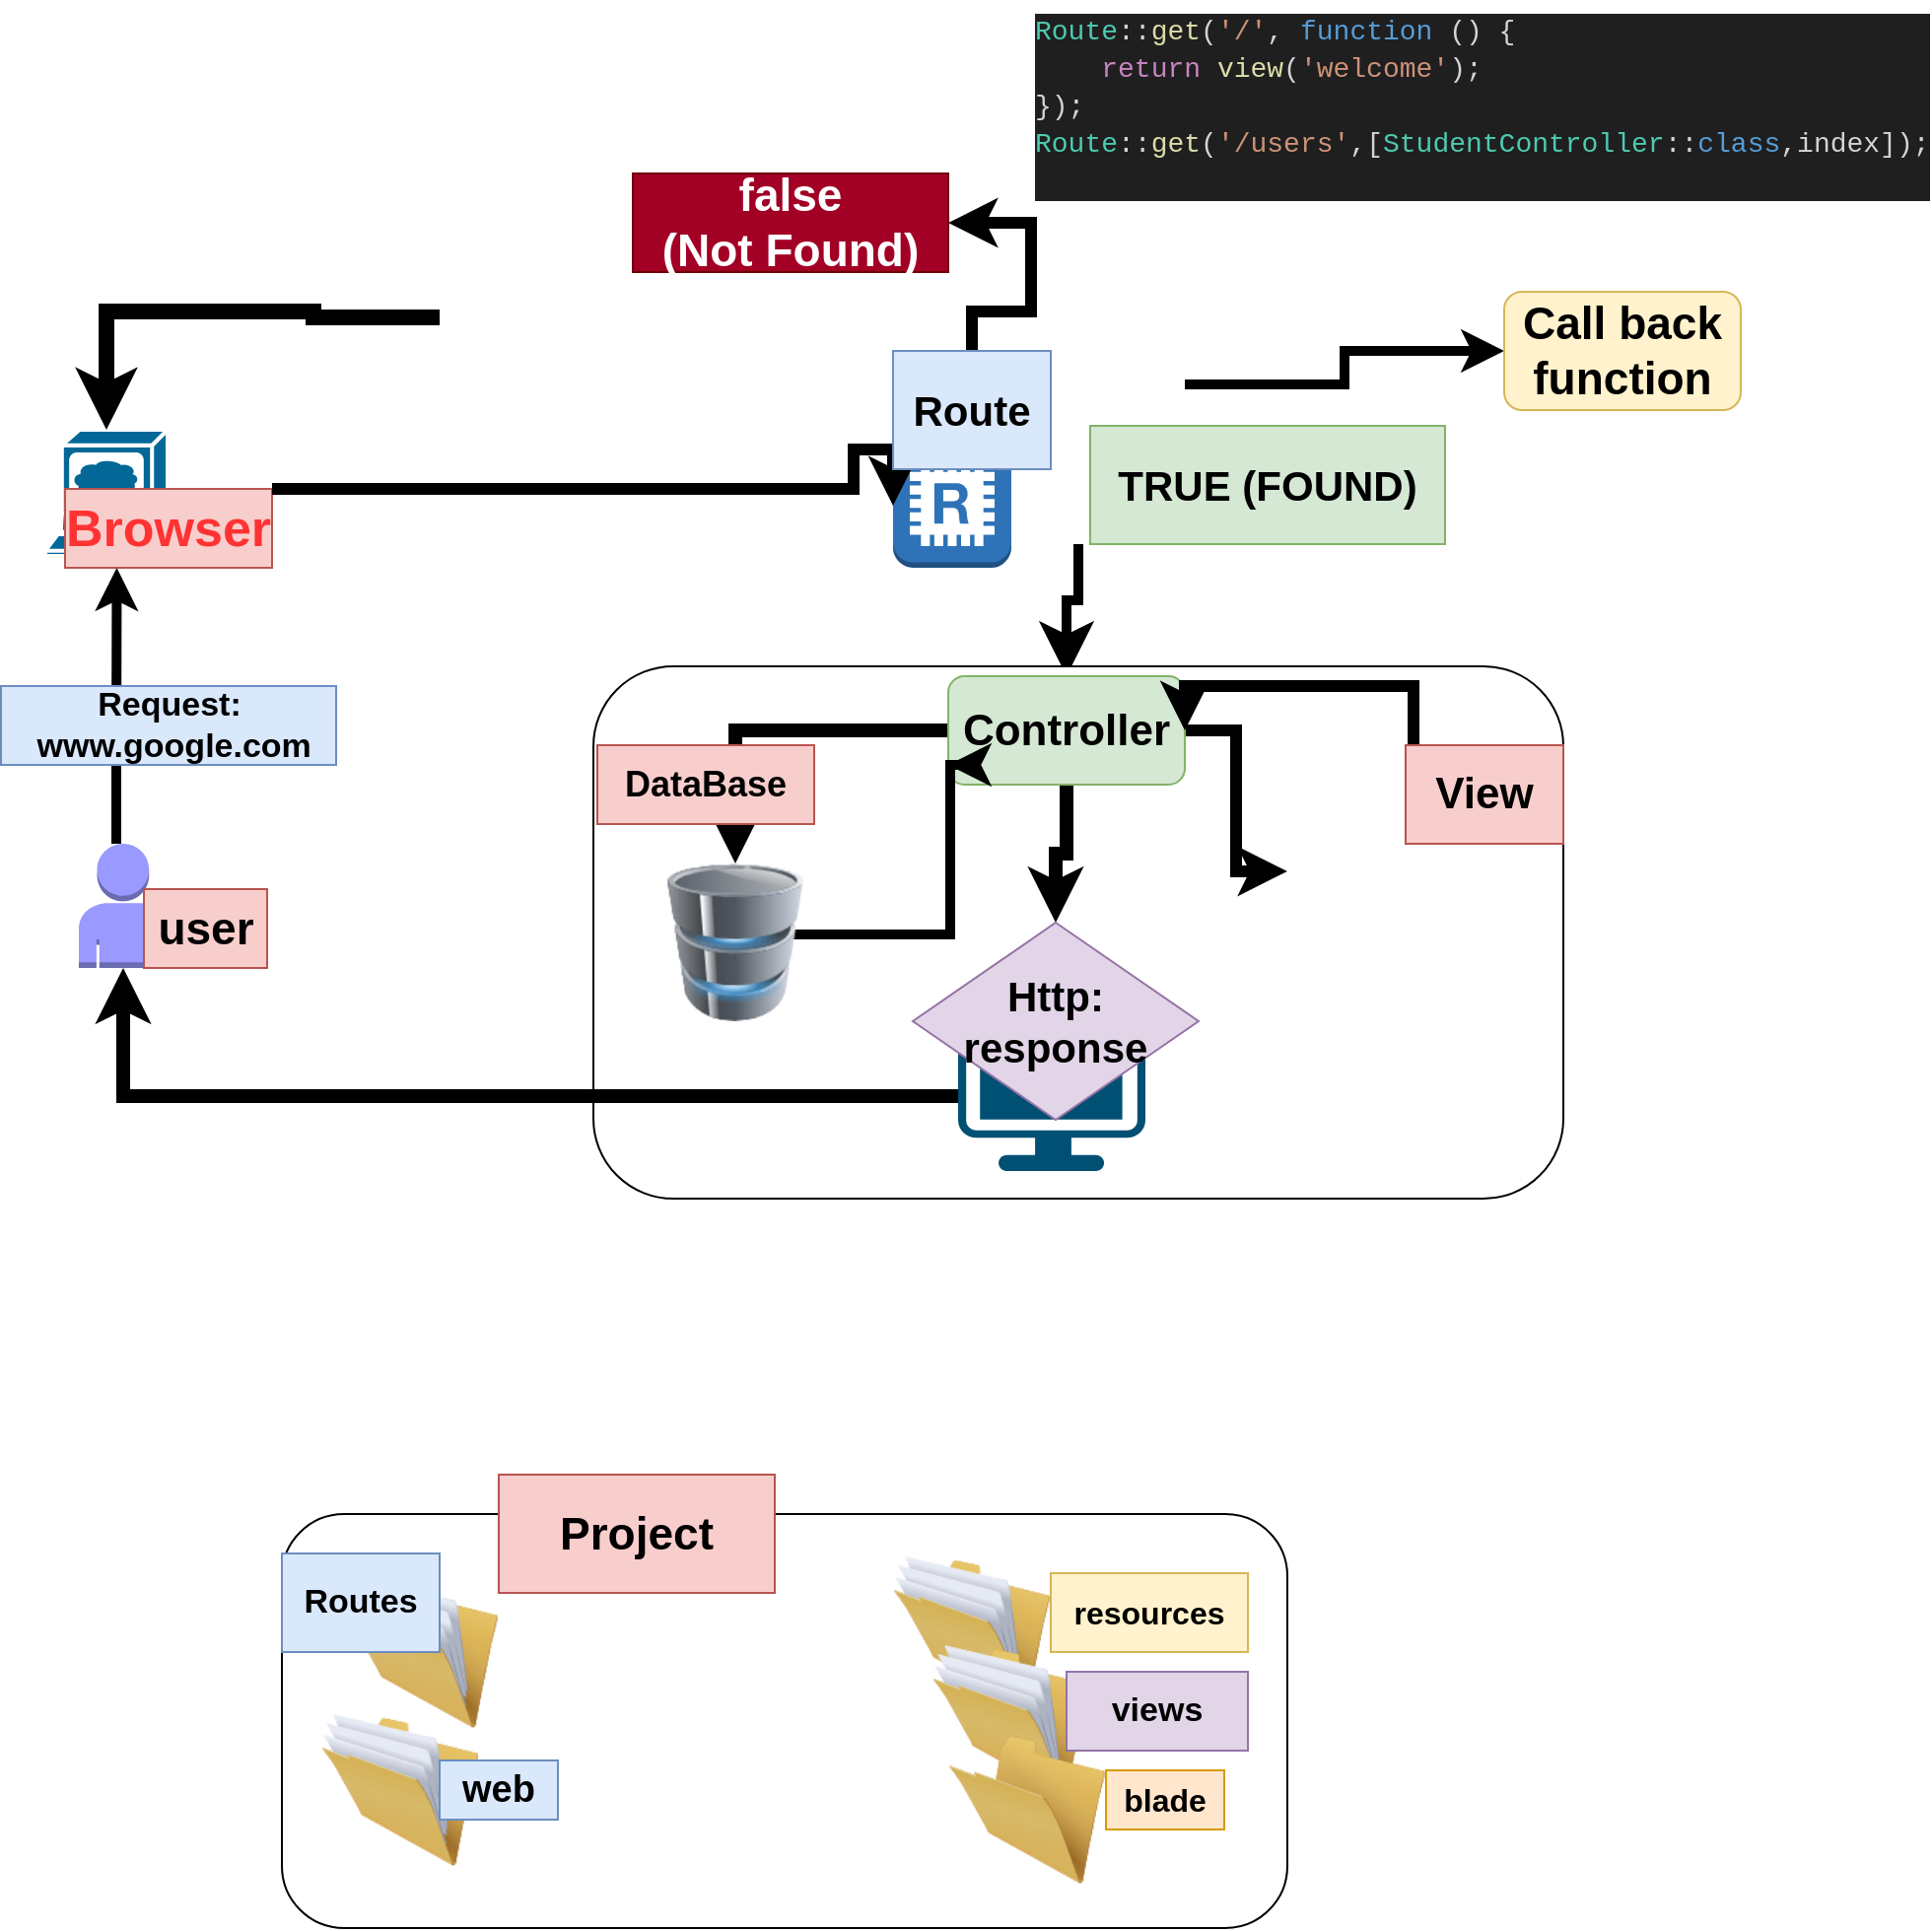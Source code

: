 <mxfile version="24.7.7">
  <diagram name="Page-1" id="93_5bi3Yo0tV4qI6xVnK">
    <mxGraphModel dx="1050" dy="530" grid="1" gridSize="10" guides="1" tooltips="1" connect="1" arrows="1" fold="1" page="1" pageScale="1" pageWidth="2339" pageHeight="3300" math="0" shadow="0">
      <root>
        <mxCell id="0" />
        <mxCell id="1" parent="0" />
        <mxCell id="EkXWdGJMB2mvaw71ddWZ-5" style="edgeStyle=orthogonalEdgeStyle;rounded=0;orthogonalLoop=1;jettySize=auto;html=1;entryX=0.25;entryY=1;entryDx=0;entryDy=0;strokeWidth=5;" edge="1" parent="1" source="EkXWdGJMB2mvaw71ddWZ-2" target="EkXWdGJMB2mvaw71ddWZ-4">
          <mxGeometry relative="1" as="geometry">
            <Array as="points">
              <mxPoint x="76" y="400" />
              <mxPoint x="76" y="400" />
            </Array>
          </mxGeometry>
        </mxCell>
        <mxCell id="EkXWdGJMB2mvaw71ddWZ-2" value="" style="outlineConnect=0;dashed=0;verticalLabelPosition=bottom;verticalAlign=top;align=center;html=1;shape=mxgraph.aws3.user;fillColor=#9999FF;gradientColor=none;" vertex="1" parent="1">
          <mxGeometry x="57" y="440" width="45" height="63" as="geometry" />
        </mxCell>
        <mxCell id="EkXWdGJMB2mvaw71ddWZ-3" value="" style="shape=mxgraph.cisco.computers_and_peripherals.web_browser;html=1;pointerEvents=1;dashed=0;fillColor=#036897;strokeColor=#ffffff;strokeWidth=2;verticalLabelPosition=bottom;verticalAlign=top;align=center;outlineConnect=0;" vertex="1" parent="1">
          <mxGeometry x="40" y="230" width="62" height="64" as="geometry" />
        </mxCell>
        <mxCell id="EkXWdGJMB2mvaw71ddWZ-4" value="&lt;font size=&quot;1&quot; color=&quot;#ff3333&quot; style=&quot;&quot;&gt;&lt;b style=&quot;font-size: 26px;&quot;&gt;Browser&lt;/b&gt;&lt;/font&gt;" style="text;html=1;align=center;verticalAlign=middle;whiteSpace=wrap;rounded=0;fillColor=#f8cecc;strokeColor=#b85450;" vertex="1" parent="1">
          <mxGeometry x="50" y="260" width="105" height="40" as="geometry" />
        </mxCell>
        <mxCell id="EkXWdGJMB2mvaw71ddWZ-6" value="&lt;font style=&quot;font-size: 17px;&quot;&gt;&lt;b&gt;Request:&lt;/b&gt;&lt;/font&gt;&lt;div&gt;&lt;font style=&quot;font-size: 17px;&quot;&gt;&lt;b&gt;&amp;nbsp;www.google.com&lt;/b&gt;&lt;/font&gt;&lt;/div&gt;" style="text;html=1;align=center;verticalAlign=middle;whiteSpace=wrap;rounded=0;fillColor=#dae8fc;strokeColor=#6c8ebf;" vertex="1" parent="1">
          <mxGeometry x="17.5" y="360" width="170" height="40" as="geometry" />
        </mxCell>
        <mxCell id="EkXWdGJMB2mvaw71ddWZ-7" value="" style="outlineConnect=0;dashed=0;verticalLabelPosition=bottom;verticalAlign=top;align=center;html=1;shape=mxgraph.aws3.redis;fillColor=#2E73B8;gradientColor=none;" vertex="1" parent="1">
          <mxGeometry x="470" y="237" width="60" height="63" as="geometry" />
        </mxCell>
        <mxCell id="EkXWdGJMB2mvaw71ddWZ-12" style="edgeStyle=orthogonalEdgeStyle;rounded=0;orthogonalLoop=1;jettySize=auto;html=1;strokeWidth=5;exitX=1;exitY=0.25;exitDx=0;exitDy=0;" edge="1" parent="1" source="EkXWdGJMB2mvaw71ddWZ-8" target="EkXWdGJMB2mvaw71ddWZ-11">
          <mxGeometry relative="1" as="geometry" />
        </mxCell>
        <mxCell id="EkXWdGJMB2mvaw71ddWZ-16" style="edgeStyle=orthogonalEdgeStyle;rounded=0;orthogonalLoop=1;jettySize=auto;html=1;entryX=0.5;entryY=0;entryDx=0;entryDy=0;endSize=12;startSize=10;strokeWidth=5;" edge="1" parent="1" source="EkXWdGJMB2mvaw71ddWZ-8" target="EkXWdGJMB2mvaw71ddWZ-14">
          <mxGeometry relative="1" as="geometry" />
        </mxCell>
        <mxCell id="EkXWdGJMB2mvaw71ddWZ-8" value="" style="shape=image;html=1;verticalAlign=top;verticalLabelPosition=bottom;labelBackgroundColor=#ffffff;imageAspect=0;aspect=fixed;image=https://cdn4.iconfinder.com/data/icons/success-filloutline/64/brain-think-brainstorm-creative-idea-128.png" vertex="1" parent="1">
          <mxGeometry x="510" y="180" width="108" height="108" as="geometry" />
        </mxCell>
        <mxCell id="EkXWdGJMB2mvaw71ddWZ-9" style="edgeStyle=orthogonalEdgeStyle;rounded=0;orthogonalLoop=1;jettySize=auto;html=1;entryX=0;entryY=0.5;entryDx=0;entryDy=0;entryPerimeter=0;strokeWidth=6;" edge="1" parent="1" source="EkXWdGJMB2mvaw71ddWZ-4" target="EkXWdGJMB2mvaw71ddWZ-7">
          <mxGeometry relative="1" as="geometry">
            <Array as="points">
              <mxPoint x="450" y="260" />
              <mxPoint x="450" y="240" />
              <mxPoint x="470" y="240" />
            </Array>
          </mxGeometry>
        </mxCell>
        <mxCell id="EkXWdGJMB2mvaw71ddWZ-38" style="edgeStyle=orthogonalEdgeStyle;rounded=0;orthogonalLoop=1;jettySize=auto;html=1;entryX=1;entryY=0.5;entryDx=0;entryDy=0;strokeWidth=6;" edge="1" parent="1" source="EkXWdGJMB2mvaw71ddWZ-10" target="EkXWdGJMB2mvaw71ddWZ-35">
          <mxGeometry relative="1" as="geometry">
            <Array as="points">
              <mxPoint x="510" y="170" />
              <mxPoint x="540" y="170" />
              <mxPoint x="540" y="125" />
            </Array>
          </mxGeometry>
        </mxCell>
        <mxCell id="EkXWdGJMB2mvaw71ddWZ-10" value="&lt;font style=&quot;font-size: 21px;&quot;&gt;&lt;b&gt;Route&lt;/b&gt;&lt;/font&gt;" style="text;html=1;align=center;verticalAlign=middle;whiteSpace=wrap;rounded=0;fillColor=#dae8fc;strokeColor=#6c8ebf;" vertex="1" parent="1">
          <mxGeometry x="470" y="190" width="80" height="60" as="geometry" />
        </mxCell>
        <mxCell id="EkXWdGJMB2mvaw71ddWZ-11" value="&lt;font style=&quot;font-size: 23px;&quot;&gt;&lt;b&gt;Call back function&lt;/b&gt;&lt;/font&gt;" style="rounded=1;whiteSpace=wrap;html=1;fillColor=#fff2cc;strokeColor=#d6b656;" vertex="1" parent="1">
          <mxGeometry x="780" y="160" width="120" height="60" as="geometry" />
        </mxCell>
        <mxCell id="EkXWdGJMB2mvaw71ddWZ-13" value="" style="rounded=1;whiteSpace=wrap;html=1;" vertex="1" parent="1">
          <mxGeometry x="318" y="350" width="492" height="270" as="geometry" />
        </mxCell>
        <mxCell id="EkXWdGJMB2mvaw71ddWZ-23" style="edgeStyle=orthogonalEdgeStyle;rounded=0;orthogonalLoop=1;jettySize=auto;html=1;strokeWidth=7;" edge="1" parent="1" source="EkXWdGJMB2mvaw71ddWZ-14" target="EkXWdGJMB2mvaw71ddWZ-17">
          <mxGeometry relative="1" as="geometry" />
        </mxCell>
        <mxCell id="EkXWdGJMB2mvaw71ddWZ-25" style="edgeStyle=orthogonalEdgeStyle;rounded=0;orthogonalLoop=1;jettySize=auto;html=1;strokeWidth=6;" edge="1" parent="1" source="EkXWdGJMB2mvaw71ddWZ-14" target="EkXWdGJMB2mvaw71ddWZ-24">
          <mxGeometry relative="1" as="geometry" />
        </mxCell>
        <mxCell id="EkXWdGJMB2mvaw71ddWZ-33" style="edgeStyle=orthogonalEdgeStyle;rounded=0;orthogonalLoop=1;jettySize=auto;html=1;strokeWidth=7;" edge="1" parent="1" source="EkXWdGJMB2mvaw71ddWZ-14" target="EkXWdGJMB2mvaw71ddWZ-28">
          <mxGeometry relative="1" as="geometry" />
        </mxCell>
        <mxCell id="EkXWdGJMB2mvaw71ddWZ-14" value="&lt;font style=&quot;font-size: 22px;&quot;&gt;&lt;b&gt;Controller&lt;/b&gt;&lt;/font&gt;" style="rounded=1;whiteSpace=wrap;html=1;fillColor=#d5e8d4;strokeColor=#82b366;" vertex="1" parent="1">
          <mxGeometry x="498" y="355" width="120" height="55" as="geometry" />
        </mxCell>
        <mxCell id="EkXWdGJMB2mvaw71ddWZ-22" style="edgeStyle=orthogonalEdgeStyle;rounded=0;orthogonalLoop=1;jettySize=auto;html=1;strokeWidth=5;" edge="1" parent="1">
          <mxGeometry relative="1" as="geometry">
            <mxPoint x="370" y="485" as="sourcePoint" />
            <mxPoint x="498" y="400" as="targetPoint" />
            <Array as="points">
              <mxPoint x="370" y="486" />
              <mxPoint x="499" y="486" />
            </Array>
          </mxGeometry>
        </mxCell>
        <mxCell id="EkXWdGJMB2mvaw71ddWZ-17" value="" style="image;html=1;image=img/lib/clip_art/computers/Database_128x128.png" vertex="1" parent="1">
          <mxGeometry x="350" y="450" width="80" height="80" as="geometry" />
        </mxCell>
        <mxCell id="EkXWdGJMB2mvaw71ddWZ-32" style="edgeStyle=orthogonalEdgeStyle;rounded=0;orthogonalLoop=1;jettySize=auto;html=1;entryX=1;entryY=0.5;entryDx=0;entryDy=0;strokeWidth=6;" edge="1" parent="1" source="EkXWdGJMB2mvaw71ddWZ-24" target="EkXWdGJMB2mvaw71ddWZ-14">
          <mxGeometry relative="1" as="geometry">
            <Array as="points">
              <mxPoint x="734" y="360" />
              <mxPoint x="618" y="360" />
            </Array>
          </mxGeometry>
        </mxCell>
        <mxCell id="EkXWdGJMB2mvaw71ddWZ-24" value="" style="shape=image;html=1;verticalAlign=top;verticalLabelPosition=bottom;labelBackgroundColor=#ffffff;imageAspect=0;aspect=fixed;image=https://cdn3.iconfinder.com/data/icons/forall/1062/window-128.png" vertex="1" parent="1">
          <mxGeometry x="670" y="390" width="128" height="128" as="geometry" />
        </mxCell>
        <mxCell id="EkXWdGJMB2mvaw71ddWZ-26" value="&lt;font style=&quot;font-size: 22px;&quot;&gt;&lt;b&gt;View&lt;/b&gt;&lt;/font&gt;" style="text;html=1;align=center;verticalAlign=middle;whiteSpace=wrap;rounded=0;fillColor=#f8cecc;strokeColor=#b85450;" vertex="1" parent="1">
          <mxGeometry x="730" y="390" width="80" height="50" as="geometry" />
        </mxCell>
        <mxCell id="EkXWdGJMB2mvaw71ddWZ-31" style="edgeStyle=orthogonalEdgeStyle;rounded=0;orthogonalLoop=1;jettySize=auto;html=1;strokeWidth=7;" edge="1" parent="1" source="EkXWdGJMB2mvaw71ddWZ-27" target="EkXWdGJMB2mvaw71ddWZ-2">
          <mxGeometry relative="1" as="geometry" />
        </mxCell>
        <mxCell id="EkXWdGJMB2mvaw71ddWZ-27" value="" style="points=[[0.03,0.03,0],[0.5,0,0],[0.97,0.03,0],[1,0.4,0],[0.97,0.745,0],[0.5,1,0],[0.03,0.745,0],[0,0.4,0]];verticalLabelPosition=bottom;sketch=0;html=1;verticalAlign=top;aspect=fixed;align=center;pointerEvents=1;shape=mxgraph.cisco19.workstation;fillColor=#005073;strokeColor=none;" vertex="1" parent="1">
          <mxGeometry x="503" y="530" width="95" height="76" as="geometry" />
        </mxCell>
        <mxCell id="EkXWdGJMB2mvaw71ddWZ-28" value="&lt;font style=&quot;font-size: 21px;&quot;&gt;&lt;b style=&quot;&quot;&gt;Http:&lt;/b&gt;&lt;/font&gt;&lt;div style=&quot;font-size: 21px;&quot;&gt;&lt;font style=&quot;font-size: 21px;&quot;&gt;&lt;b style=&quot;&quot;&gt;r&lt;span style=&quot;background-color: initial;&quot;&gt;esponse&lt;/span&gt;&lt;/b&gt;&lt;/font&gt;&lt;/div&gt;" style="rhombus;whiteSpace=wrap;html=1;fillColor=#e1d5e7;strokeColor=#9673a6;" vertex="1" parent="1">
          <mxGeometry x="480" y="480" width="145" height="100" as="geometry" />
        </mxCell>
        <mxCell id="EkXWdGJMB2mvaw71ddWZ-39" style="edgeStyle=orthogonalEdgeStyle;rounded=0;orthogonalLoop=1;jettySize=auto;html=1;strokeWidth=8;" edge="1" parent="1" source="EkXWdGJMB2mvaw71ddWZ-34" target="EkXWdGJMB2mvaw71ddWZ-3">
          <mxGeometry relative="1" as="geometry">
            <Array as="points">
              <mxPoint x="176" y="173" />
              <mxPoint x="176" y="170" />
              <mxPoint x="71" y="170" />
            </Array>
          </mxGeometry>
        </mxCell>
        <mxCell id="EkXWdGJMB2mvaw71ddWZ-34" value="" style="shape=image;html=1;verticalAlign=top;verticalLabelPosition=bottom;labelBackgroundColor=#ffffff;imageAspect=0;aspect=fixed;image=https://cdn0.iconfinder.com/data/icons/call-center-and-service/32/36-404_error-128.png;imageBackground=none;" vertex="1" parent="1">
          <mxGeometry x="240" y="122" width="128" height="128" as="geometry" />
        </mxCell>
        <mxCell id="EkXWdGJMB2mvaw71ddWZ-35" value="&lt;font style=&quot;font-size: 23px;&quot;&gt;&lt;b&gt;false&lt;/b&gt;&lt;/font&gt;&lt;div style=&quot;font-size: 23px;&quot;&gt;&lt;font style=&quot;font-size: 23px;&quot;&gt;&lt;b&gt;(Not Found)&lt;/b&gt;&lt;/font&gt;&lt;/div&gt;" style="text;html=1;align=center;verticalAlign=middle;whiteSpace=wrap;rounded=0;fillColor=#a20025;fontColor=#ffffff;strokeColor=#6F0000;" vertex="1" parent="1">
          <mxGeometry x="338" y="100" width="160" height="50" as="geometry" />
        </mxCell>
        <mxCell id="EkXWdGJMB2mvaw71ddWZ-40" value="&lt;font style=&quot;font-size: 21px;&quot;&gt;&lt;b&gt;TRUE (FOUND)&lt;/b&gt;&lt;/font&gt;" style="text;html=1;align=center;verticalAlign=middle;whiteSpace=wrap;rounded=0;fillColor=#d5e8d4;strokeColor=#82b366;" vertex="1" parent="1">
          <mxGeometry x="570" y="228" width="180" height="60" as="geometry" />
        </mxCell>
        <mxCell id="EkXWdGJMB2mvaw71ddWZ-43" value="&lt;div style=&quot;color: #cccccc;background-color: #1f1f1f;font-family: Consolas, &#39;Courier New&#39;, monospace;font-weight: normal;font-size: 14px;line-height: 19px;white-space: pre;&quot;&gt;&lt;div&gt;&lt;span style=&quot;color: #4ec9b0;&quot;&gt;Route&lt;/span&gt;&lt;span style=&quot;color: #d4d4d4;&quot;&gt;::&lt;/span&gt;&lt;span style=&quot;color: #dcdcaa;&quot;&gt;get&lt;/span&gt;&lt;span style=&quot;color: #d4d4d4;&quot;&gt;(&lt;/span&gt;&lt;span style=&quot;color: #ce9178;&quot;&gt;&#39;/&#39;&lt;/span&gt;&lt;span style=&quot;color: #d4d4d4;&quot;&gt;, &lt;/span&gt;&lt;span style=&quot;color: #569cd6;&quot;&gt;function&lt;/span&gt;&lt;span style=&quot;color: #d4d4d4;&quot;&gt; () {&lt;/span&gt;&lt;/div&gt;&lt;div&gt;&lt;span style=&quot;color: #d4d4d4;&quot;&gt;&amp;nbsp; &amp;nbsp; &lt;/span&gt;&lt;span style=&quot;color: #c586c0;&quot;&gt;return&lt;/span&gt;&lt;span style=&quot;color: #d4d4d4;&quot;&gt; &lt;/span&gt;&lt;span style=&quot;color: #dcdcaa;&quot;&gt;view&lt;/span&gt;&lt;span style=&quot;color: #d4d4d4;&quot;&gt;(&lt;/span&gt;&lt;span style=&quot;color: #ce9178;&quot;&gt;&#39;welcome&#39;&lt;/span&gt;&lt;span style=&quot;color: #d4d4d4;&quot;&gt;);&lt;/span&gt;&lt;/div&gt;&lt;div&gt;&lt;span style=&quot;color: #d4d4d4;&quot;&gt;});&lt;/span&gt;&lt;/div&gt;&lt;div&gt;&lt;span style=&quot;color: #4ec9b0;&quot;&gt;Route&lt;/span&gt;&lt;span style=&quot;color: #d4d4d4;&quot;&gt;::&lt;/span&gt;&lt;span style=&quot;color: #dcdcaa;&quot;&gt;get&lt;/span&gt;&lt;span style=&quot;color: #d4d4d4;&quot;&gt;(&lt;/span&gt;&lt;span style=&quot;color: #ce9178;&quot;&gt;&#39;/users&#39;&lt;/span&gt;&lt;span style=&quot;color: #d4d4d4;&quot;&gt;,[&lt;/span&gt;&lt;span style=&quot;color: #4ec9b0;&quot;&gt;StudentController&lt;/span&gt;&lt;span style=&quot;color: #d4d4d4;&quot;&gt;::&lt;/span&gt;&lt;span style=&quot;color: #569cd6;&quot;&gt;class&lt;/span&gt;&lt;span style=&quot;color: #d4d4d4;&quot;&gt;,index]);&lt;/span&gt;&lt;/div&gt;&lt;br&gt;&lt;/div&gt;" style="text;whiteSpace=wrap;html=1;" vertex="1" parent="1">
          <mxGeometry x="540" y="12" width="420" height="110" as="geometry" />
        </mxCell>
        <mxCell id="EkXWdGJMB2mvaw71ddWZ-44" value="&lt;font style=&quot;font-size: 18px;&quot;&gt;&lt;b&gt;DataBase&lt;/b&gt;&lt;/font&gt;" style="text;html=1;align=center;verticalAlign=middle;whiteSpace=wrap;rounded=0;fillColor=#f8cecc;strokeColor=#b85450;" vertex="1" parent="1">
          <mxGeometry x="320" y="390" width="110" height="40" as="geometry" />
        </mxCell>
        <mxCell id="EkXWdGJMB2mvaw71ddWZ-45" value="&lt;font style=&quot;font-size: 23px;&quot;&gt;&lt;b&gt;user&lt;/b&gt;&lt;/font&gt;" style="text;html=1;align=center;verticalAlign=middle;whiteSpace=wrap;rounded=0;fillColor=#f8cecc;strokeColor=#b85450;" vertex="1" parent="1">
          <mxGeometry x="90" y="463" width="62.5" height="40" as="geometry" />
        </mxCell>
        <mxCell id="EkXWdGJMB2mvaw71ddWZ-46" value="" style="rounded=1;whiteSpace=wrap;html=1;" vertex="1" parent="1">
          <mxGeometry x="160" y="780" width="510" height="210" as="geometry" />
        </mxCell>
        <mxCell id="EkXWdGJMB2mvaw71ddWZ-47" value="&lt;font style=&quot;font-size: 23px;&quot;&gt;&lt;b&gt;Project&lt;/b&gt;&lt;/font&gt;" style="text;html=1;align=center;verticalAlign=middle;whiteSpace=wrap;rounded=0;fillColor=#f8cecc;strokeColor=#b85450;" vertex="1" parent="1">
          <mxGeometry x="270" y="760" width="140" height="60" as="geometry" />
        </mxCell>
        <mxCell id="EkXWdGJMB2mvaw71ddWZ-48" value="" style="image;html=1;image=img/lib/clip_art/general/Full_Folder_128x128.png" vertex="1" parent="1">
          <mxGeometry x="190" y="810" width="80" height="80" as="geometry" />
        </mxCell>
        <mxCell id="EkXWdGJMB2mvaw71ddWZ-49" value="" style="image;html=1;image=img/lib/clip_art/general/Full_Folder_128x128.png" vertex="1" parent="1">
          <mxGeometry x="470" y="800" width="80" height="80" as="geometry" />
        </mxCell>
        <mxCell id="EkXWdGJMB2mvaw71ddWZ-50" value="" style="image;html=1;image=img/lib/clip_art/general/Full_Folder_128x128.png" vertex="1" parent="1">
          <mxGeometry x="490" y="845" width="80" height="80" as="geometry" />
        </mxCell>
        <mxCell id="EkXWdGJMB2mvaw71ddWZ-51" value="" style="image;html=1;image=img/lib/clip_art/general/Empty_Folder_128x128.png" vertex="1" parent="1">
          <mxGeometry x="498" y="890" width="80" height="80" as="geometry" />
        </mxCell>
        <mxCell id="EkXWdGJMB2mvaw71ddWZ-52" value="&lt;font style=&quot;font-size: 17px;&quot;&gt;&lt;b&gt;Routes&lt;/b&gt;&lt;/font&gt;" style="text;html=1;align=center;verticalAlign=middle;whiteSpace=wrap;rounded=0;fillColor=#dae8fc;strokeColor=#6c8ebf;" vertex="1" parent="1">
          <mxGeometry x="160" y="800" width="80" height="50" as="geometry" />
        </mxCell>
        <mxCell id="EkXWdGJMB2mvaw71ddWZ-53" value="" style="image;html=1;image=img/lib/clip_art/general/Full_Folder_128x128.png" vertex="1" parent="1">
          <mxGeometry x="180" y="880" width="80" height="80" as="geometry" />
        </mxCell>
        <mxCell id="EkXWdGJMB2mvaw71ddWZ-54" value="&lt;font style=&quot;font-size: 19px;&quot;&gt;&lt;b&gt;web&lt;/b&gt;&lt;/font&gt;" style="text;html=1;align=center;verticalAlign=middle;whiteSpace=wrap;rounded=0;fillColor=#dae8fc;strokeColor=#6c8ebf;" vertex="1" parent="1">
          <mxGeometry x="240" y="905" width="60" height="30" as="geometry" />
        </mxCell>
        <mxCell id="EkXWdGJMB2mvaw71ddWZ-55" value="&lt;font style=&quot;font-size: 16px;&quot;&gt;&lt;b&gt;resources&lt;/b&gt;&lt;/font&gt;" style="text;html=1;align=center;verticalAlign=middle;whiteSpace=wrap;rounded=0;fillColor=#fff2cc;strokeColor=#d6b656;" vertex="1" parent="1">
          <mxGeometry x="550" y="810" width="100" height="40" as="geometry" />
        </mxCell>
        <mxCell id="EkXWdGJMB2mvaw71ddWZ-56" value="&lt;font style=&quot;font-size: 17px;&quot;&gt;&lt;b&gt;views&lt;/b&gt;&lt;/font&gt;" style="text;html=1;align=center;verticalAlign=middle;whiteSpace=wrap;rounded=0;fillColor=#e1d5e7;strokeColor=#9673a6;" vertex="1" parent="1">
          <mxGeometry x="558" y="860" width="92" height="40" as="geometry" />
        </mxCell>
        <mxCell id="EkXWdGJMB2mvaw71ddWZ-57" value="&lt;font style=&quot;font-size: 16px;&quot;&gt;&lt;b&gt;blade&lt;/b&gt;&lt;/font&gt;" style="text;html=1;align=center;verticalAlign=middle;whiteSpace=wrap;rounded=0;fillColor=#ffe6cc;strokeColor=#d79b00;" vertex="1" parent="1">
          <mxGeometry x="578" y="910" width="60" height="30" as="geometry" />
        </mxCell>
      </root>
    </mxGraphModel>
  </diagram>
</mxfile>
